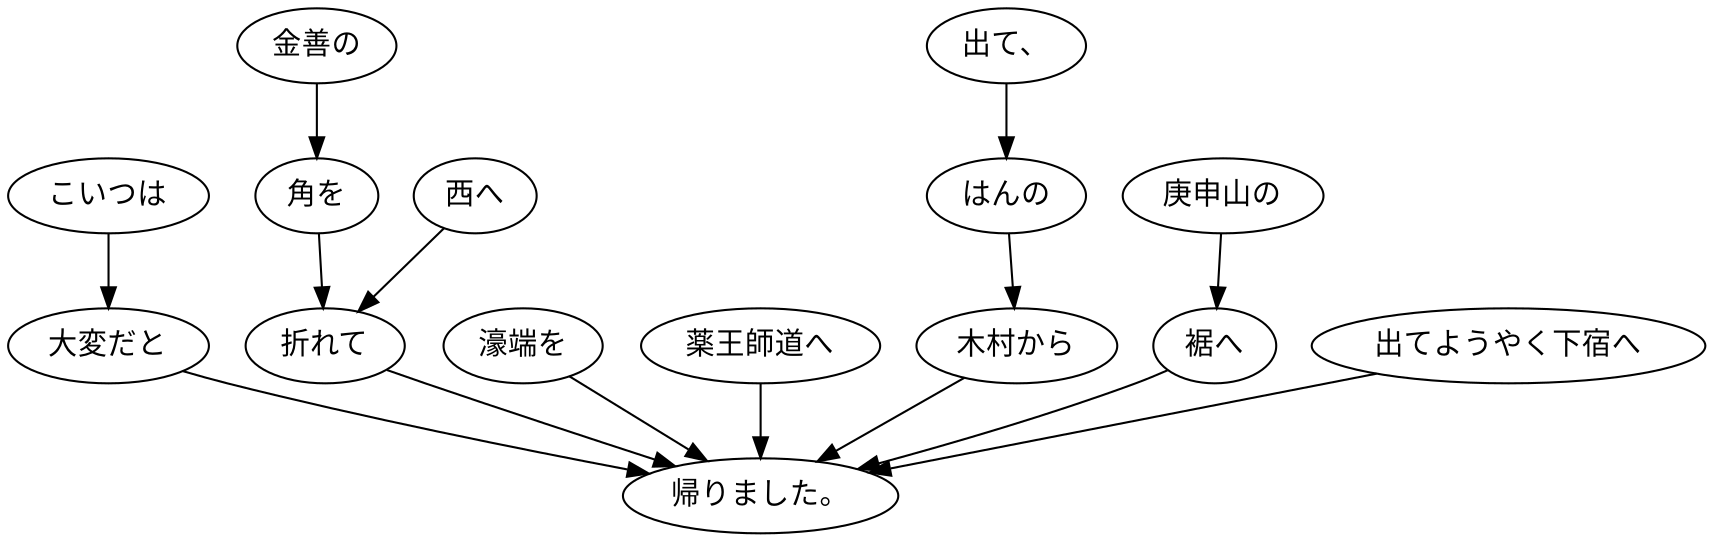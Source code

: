 digraph graph8124 {
	node0 [label="こいつは"];
	node1 [label="大変だと"];
	node2 [label="金善の"];
	node3 [label="角を"];
	node4 [label="西へ"];
	node5 [label="折れて"];
	node6 [label="濠端を"];
	node7 [label="薬王師道へ"];
	node8 [label="出て、"];
	node9 [label="はんの"];
	node10 [label="木村から"];
	node11 [label="庚申山の"];
	node12 [label="裾へ"];
	node13 [label="出てようやく下宿へ"];
	node14 [label="帰りました。"];
	node0 -> node1;
	node1 -> node14;
	node2 -> node3;
	node3 -> node5;
	node4 -> node5;
	node5 -> node14;
	node6 -> node14;
	node7 -> node14;
	node8 -> node9;
	node9 -> node10;
	node10 -> node14;
	node11 -> node12;
	node12 -> node14;
	node13 -> node14;
}
